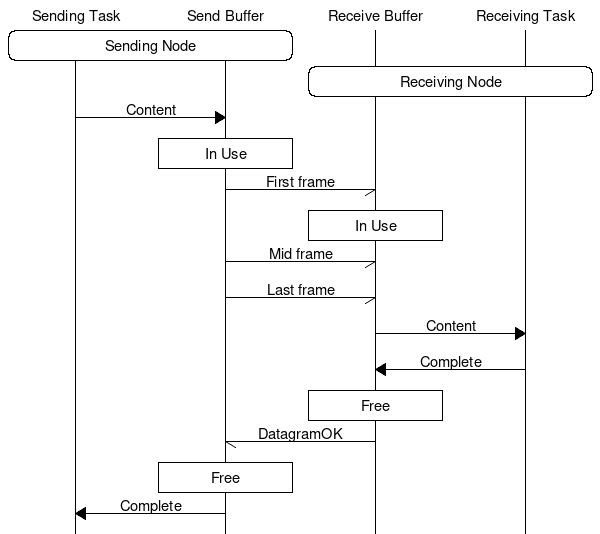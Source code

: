 # MSC for normal datagram send (without a higher protocol)
msc {

  s [label="Sending Task"], sb [label="Send Buffer"], 
  rb [label="Receive Buffer"], r [label="Receiving Task"];

  s rbox sb [label="Sending Node"];
  rb rbox r [label="Receiving Node"];
  
  s=>sb [label="Content"];
  sb box sb [label="In Use"];
  
  sb->rb [ label = "First frame" ] ;
  rb box rb [label="In Use"];
  sb->rb [ label = "Mid frame" ] ;  
  sb->rb [ label = "Last frame" ] ;

  rb=>r [label="Content"];
  r=>rb [label="Complete"];

  rb box rb [label="Free"];
  
  rb -> sb [ label="DatagramOK" ] ;
  
  sb box sb [label="Free"];
  sb=>s [label="Complete"];
  
}
